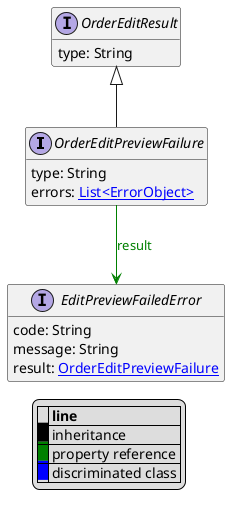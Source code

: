 @startuml

hide empty fields
hide empty methods
legend
|= |= line |
|<back:black>   </back>| inheritance |
|<back:green>   </back>| property reference |
|<back:blue>   </back>| discriminated class |
endlegend
interface OrderEditPreviewFailure [[OrderEditPreviewFailure.svg]] extends OrderEditResult {
    type: String
    errors: [[ErrorObject.svg List<ErrorObject>]]
}
interface OrderEditResult [[OrderEditResult.svg]]  {
    type: String
}


interface EditPreviewFailedError [[EditPreviewFailedError.svg]]  {
    code: String
    message: String
    result: [[OrderEditPreviewFailure.svg OrderEditPreviewFailure]]
}

OrderEditPreviewFailure --> EditPreviewFailedError #green;text:green : "result"
@enduml
